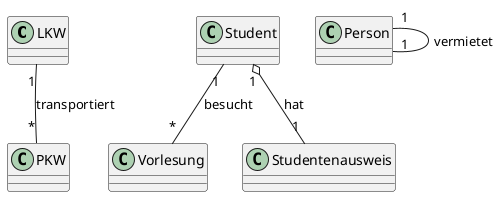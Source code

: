 @startuml Übungseinheit 1 Aufgabe 4
class LKW
class PKW
class Student
class Vorlesung
class Studentenausweis
class Person 

LKW "1" -- "*" PKW : transportiert
Student "1" -- "*" Vorlesung : besucht
Student "1" o-- "1" Studentenausweis : hat
Person "1" -- "1" Person : vermietet 

@enduml